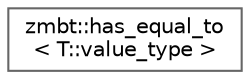 digraph "Graphical Class Hierarchy"
{
 // LATEX_PDF_SIZE
  bgcolor="transparent";
  edge [fontname=Helvetica,fontsize=10,labelfontname=Helvetica,labelfontsize=10];
  node [fontname=Helvetica,fontsize=10,shape=box,height=0.2,width=0.4];
  rankdir="LR";
  Node0 [id="Node000000",label="zmbt::has_equal_to\l\< T::value_type \>",height=0.2,width=0.4,color="grey40", fillcolor="white", style="filled",URL="$structzmbt_1_1has__equal__to.html",tooltip=" "];
}
